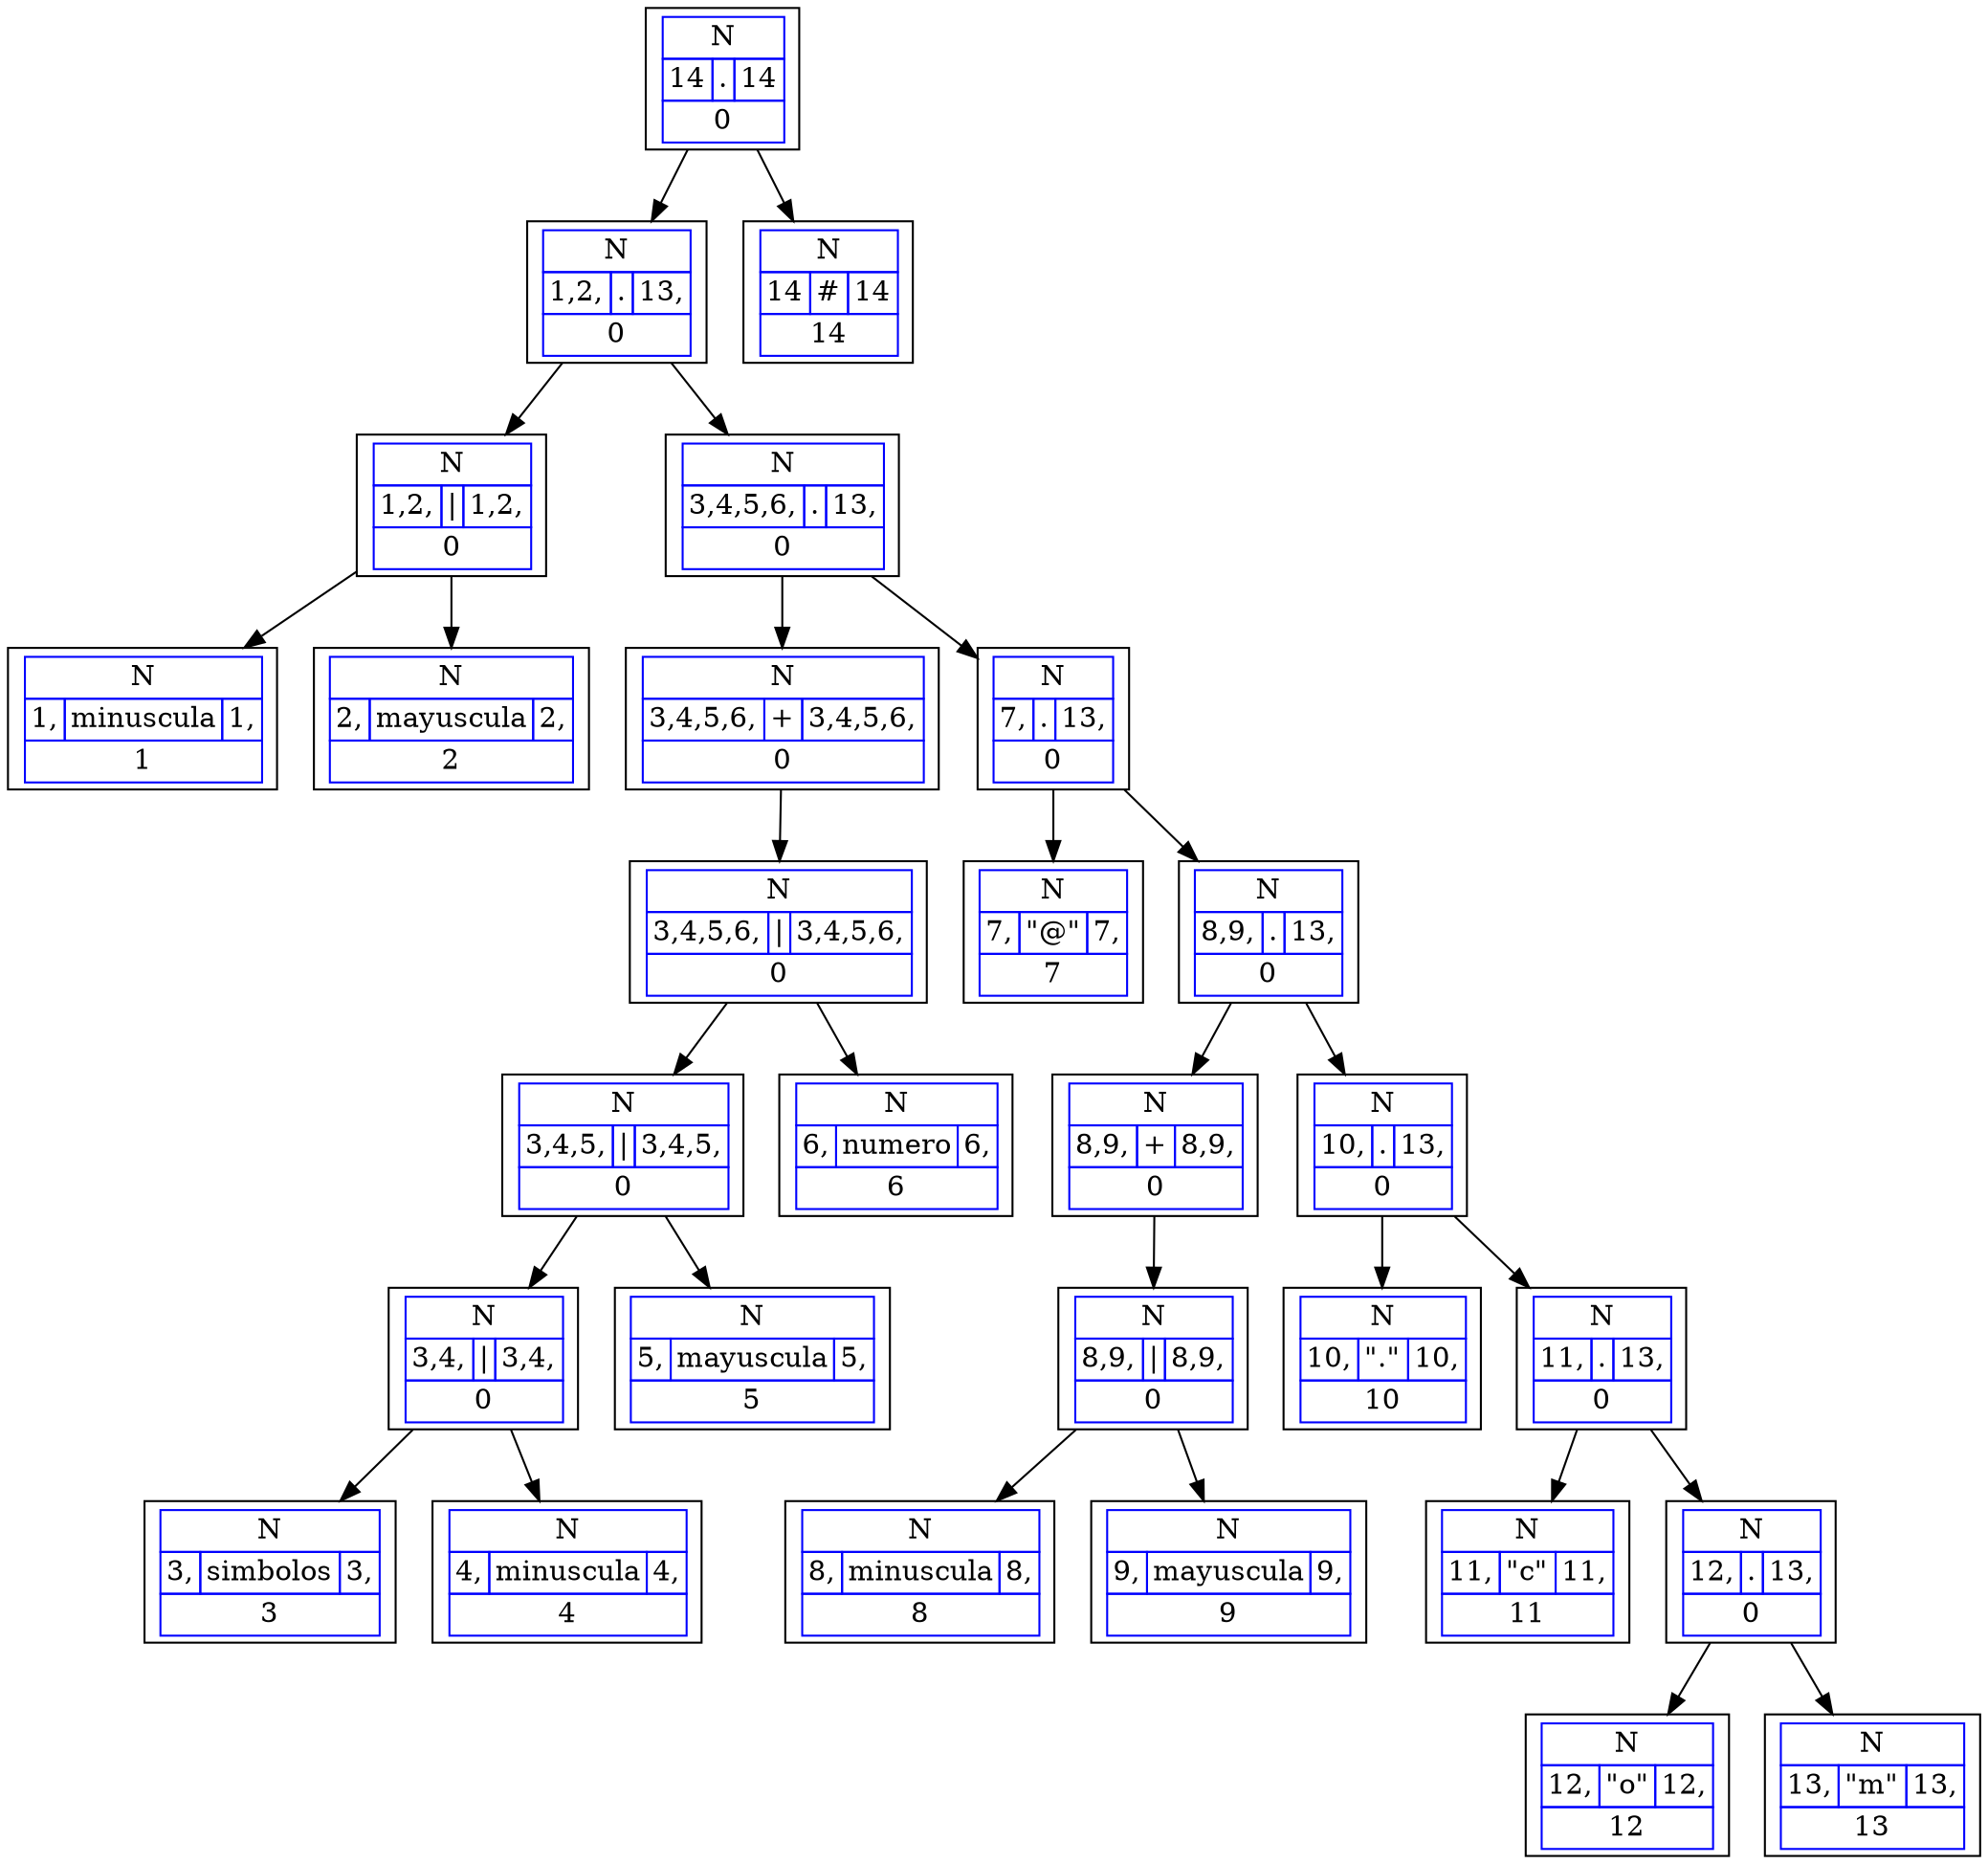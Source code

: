 digraph G{
rankdir=UD
node[shape=box]
concentrate=true
nodo29 [ label =< 
<table border='0' cellborder='1' color='blue' cellspacing='0'>
<tr><td colspan="3">N</td></tr>
<tr><td>14</td><td>.</td><td>14</td></tr>
<tr><td colspan="3">0</td></tr>
</table>
>];
nodo27 [ label =< 
<table border='0' cellborder='1' color='blue' cellspacing='0'>
<tr><td colspan="3">N</td></tr>
<tr><td>1,2,</td><td>.</td><td>13,</td></tr>
<tr><td colspan="3">0</td></tr>
</table>
>];
nodo3 [ label =< 
<table border='0' cellborder='1' color='blue' cellspacing='0'>
<tr><td colspan="3">N</td></tr>
<tr><td>1,2,</td><td>|</td><td>1,2,</td></tr>
<tr><td colspan="3">0</td></tr>
</table>
>];
nodo1 [ label =< 
<table border='0' cellborder='1' color='blue' cellspacing='0'>
<tr><td colspan="3">N</td></tr>
<tr><td>1,</td><td>minuscula</td><td>1,</td></tr>
<tr><td colspan="3">1</td></tr>
</table>
>];
nodo3->nodo1
nodo2 [ label =< 
<table border='0' cellborder='1' color='blue' cellspacing='0'>
<tr><td colspan="3">N</td></tr>
<tr><td>2,</td><td>mayuscula</td><td>2,</td></tr>
<tr><td colspan="3">2</td></tr>
</table>
>];
nodo3->nodo2
nodo27->nodo3
nodo26 [ label =< 
<table border='0' cellborder='1' color='blue' cellspacing='0'>
<tr><td colspan="3">N</td></tr>
<tr><td>3,4,5,6,</td><td>.</td><td>13,</td></tr>
<tr><td colspan="3">0</td></tr>
</table>
>];
nodo11 [ label =< 
<table border='0' cellborder='1' color='blue' cellspacing='0'>
<tr><td colspan="3">N</td></tr>
<tr><td>3,4,5,6,</td><td>+</td><td>3,4,5,6,</td></tr>
<tr><td colspan="3">0</td></tr>
</table>
>];
nodo10 [ label =< 
<table border='0' cellborder='1' color='blue' cellspacing='0'>
<tr><td colspan="3">N</td></tr>
<tr><td>3,4,5,6,</td><td>|</td><td>3,4,5,6,</td></tr>
<tr><td colspan="3">0</td></tr>
</table>
>];
nodo8 [ label =< 
<table border='0' cellborder='1' color='blue' cellspacing='0'>
<tr><td colspan="3">N</td></tr>
<tr><td>3,4,5,</td><td>|</td><td>3,4,5,</td></tr>
<tr><td colspan="3">0</td></tr>
</table>
>];
nodo6 [ label =< 
<table border='0' cellborder='1' color='blue' cellspacing='0'>
<tr><td colspan="3">N</td></tr>
<tr><td>3,4,</td><td>|</td><td>3,4,</td></tr>
<tr><td colspan="3">0</td></tr>
</table>
>];
nodo4 [ label =< 
<table border='0' cellborder='1' color='blue' cellspacing='0'>
<tr><td colspan="3">N</td></tr>
<tr><td>3,</td><td>simbolos</td><td>3,</td></tr>
<tr><td colspan="3">3</td></tr>
</table>
>];
nodo6->nodo4
nodo5 [ label =< 
<table border='0' cellborder='1' color='blue' cellspacing='0'>
<tr><td colspan="3">N</td></tr>
<tr><td>4,</td><td>minuscula</td><td>4,</td></tr>
<tr><td colspan="3">4</td></tr>
</table>
>];
nodo6->nodo5
nodo8->nodo6
nodo7 [ label =< 
<table border='0' cellborder='1' color='blue' cellspacing='0'>
<tr><td colspan="3">N</td></tr>
<tr><td>5,</td><td>mayuscula</td><td>5,</td></tr>
<tr><td colspan="3">5</td></tr>
</table>
>];
nodo8->nodo7
nodo10->nodo8
nodo9 [ label =< 
<table border='0' cellborder='1' color='blue' cellspacing='0'>
<tr><td colspan="3">N</td></tr>
<tr><td>6,</td><td>numero</td><td>6,</td></tr>
<tr><td colspan="3">6</td></tr>
</table>
>];
nodo10->nodo9
nodo11->nodo10
nodo26->nodo11
nodo25 [ label =< 
<table border='0' cellborder='1' color='blue' cellspacing='0'>
<tr><td colspan="3">N</td></tr>
<tr><td>7,</td><td>.</td><td>13,</td></tr>
<tr><td colspan="3">0</td></tr>
</table>
>];
nodo12 [ label =< 
<table border='0' cellborder='1' color='blue' cellspacing='0'>
<tr><td colspan="3">N</td></tr>
<tr><td>7,</td><td>"@"</td><td>7,</td></tr>
<tr><td colspan="3">7</td></tr>
</table>
>];
nodo25->nodo12
nodo24 [ label =< 
<table border='0' cellborder='1' color='blue' cellspacing='0'>
<tr><td colspan="3">N</td></tr>
<tr><td>8,9,</td><td>.</td><td>13,</td></tr>
<tr><td colspan="3">0</td></tr>
</table>
>];
nodo16 [ label =< 
<table border='0' cellborder='1' color='blue' cellspacing='0'>
<tr><td colspan="3">N</td></tr>
<tr><td>8,9,</td><td>+</td><td>8,9,</td></tr>
<tr><td colspan="3">0</td></tr>
</table>
>];
nodo15 [ label =< 
<table border='0' cellborder='1' color='blue' cellspacing='0'>
<tr><td colspan="3">N</td></tr>
<tr><td>8,9,</td><td>|</td><td>8,9,</td></tr>
<tr><td colspan="3">0</td></tr>
</table>
>];
nodo13 [ label =< 
<table border='0' cellborder='1' color='blue' cellspacing='0'>
<tr><td colspan="3">N</td></tr>
<tr><td>8,</td><td>minuscula</td><td>8,</td></tr>
<tr><td colspan="3">8</td></tr>
</table>
>];
nodo15->nodo13
nodo14 [ label =< 
<table border='0' cellborder='1' color='blue' cellspacing='0'>
<tr><td colspan="3">N</td></tr>
<tr><td>9,</td><td>mayuscula</td><td>9,</td></tr>
<tr><td colspan="3">9</td></tr>
</table>
>];
nodo15->nodo14
nodo16->nodo15
nodo24->nodo16
nodo23 [ label =< 
<table border='0' cellborder='1' color='blue' cellspacing='0'>
<tr><td colspan="3">N</td></tr>
<tr><td>10,</td><td>.</td><td>13,</td></tr>
<tr><td colspan="3">0</td></tr>
</table>
>];
nodo17 [ label =< 
<table border='0' cellborder='1' color='blue' cellspacing='0'>
<tr><td colspan="3">N</td></tr>
<tr><td>10,</td><td>"."</td><td>10,</td></tr>
<tr><td colspan="3">10</td></tr>
</table>
>];
nodo23->nodo17
nodo22 [ label =< 
<table border='0' cellborder='1' color='blue' cellspacing='0'>
<tr><td colspan="3">N</td></tr>
<tr><td>11,</td><td>.</td><td>13,</td></tr>
<tr><td colspan="3">0</td></tr>
</table>
>];
nodo18 [ label =< 
<table border='0' cellborder='1' color='blue' cellspacing='0'>
<tr><td colspan="3">N</td></tr>
<tr><td>11,</td><td>"c"</td><td>11,</td></tr>
<tr><td colspan="3">11</td></tr>
</table>
>];
nodo22->nodo18
nodo21 [ label =< 
<table border='0' cellborder='1' color='blue' cellspacing='0'>
<tr><td colspan="3">N</td></tr>
<tr><td>12,</td><td>.</td><td>13,</td></tr>
<tr><td colspan="3">0</td></tr>
</table>
>];
nodo19 [ label =< 
<table border='0' cellborder='1' color='blue' cellspacing='0'>
<tr><td colspan="3">N</td></tr>
<tr><td>12,</td><td>"o"</td><td>12,</td></tr>
<tr><td colspan="3">12</td></tr>
</table>
>];
nodo21->nodo19
nodo20 [ label =< 
<table border='0' cellborder='1' color='blue' cellspacing='0'>
<tr><td colspan="3">N</td></tr>
<tr><td>13,</td><td>"m"</td><td>13,</td></tr>
<tr><td colspan="3">13</td></tr>
</table>
>];
nodo21->nodo20
nodo22->nodo21
nodo23->nodo22
nodo24->nodo23
nodo25->nodo24
nodo26->nodo25
nodo27->nodo26
nodo29->nodo27
nodo28 [ label =< 
<table border='0' cellborder='1' color='blue' cellspacing='0'>
<tr><td colspan="3">N</td></tr>
<tr><td>14</td><td>#</td><td>14</td></tr>
<tr><td colspan="3">14</td></tr>
</table>
>];
nodo29->nodo28

}
